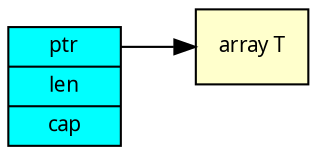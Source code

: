 digraph slice {
    rankdir = LR
    bgcolor = transparent

    edge [fontcolor=black fontname="sans-serif" fontsize=10]
    node [fillcolor="#ffffcc" fontcolor=black fontname="sans-serif" fontsize=10 shape="record" style=filled]

    slice [fillcolor="cyan" label="<f1> ptr | len | cap"]
    array [label="<f1> array T"]

    slice:f1 -> array:f1
}